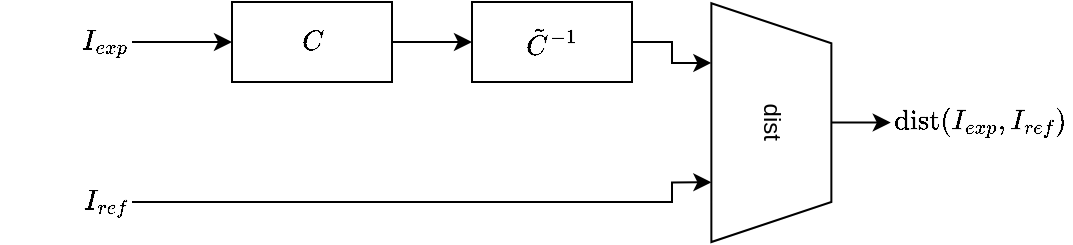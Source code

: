 <mxfile version="21.1.0" type="device">
  <diagram name="Página-1" id="ewI61By78SQCNoef6P6P">
    <mxGraphModel dx="691" dy="384" grid="1" gridSize="10" guides="1" tooltips="1" connect="1" arrows="1" fold="1" page="1" pageScale="1" pageWidth="827" pageHeight="1169" math="1" shadow="0">
      <root>
        <mxCell id="0" />
        <mxCell id="1" parent="0" />
        <mxCell id="ERwKMwote7PyxkMobmdI-23" style="edgeStyle=orthogonalEdgeStyle;rounded=0;orthogonalLoop=1;jettySize=auto;html=1;entryX=0;entryY=0.5;entryDx=0;entryDy=0;" edge="1" parent="1" source="ERwKMwote7PyxkMobmdI-3" target="ERwKMwote7PyxkMobmdI-22">
          <mxGeometry relative="1" as="geometry" />
        </mxCell>
        <mxCell id="ERwKMwote7PyxkMobmdI-3" value="$$C$$" style="rounded=0;whiteSpace=wrap;html=1;" vertex="1" parent="1">
          <mxGeometry x="120" y="320" width="80" height="40" as="geometry" />
        </mxCell>
        <mxCell id="ERwKMwote7PyxkMobmdI-4" value="" style="endArrow=classic;html=1;rounded=0;entryX=0;entryY=0.5;entryDx=0;entryDy=0;exitX=1;exitY=0.5;exitDx=0;exitDy=0;" edge="1" parent="1" source="ERwKMwote7PyxkMobmdI-7" target="ERwKMwote7PyxkMobmdI-3">
          <mxGeometry width="50" height="50" relative="1" as="geometry">
            <mxPoint x="80" y="350" as="sourcePoint" />
            <mxPoint x="440" y="570" as="targetPoint" />
          </mxGeometry>
        </mxCell>
        <mxCell id="ERwKMwote7PyxkMobmdI-7" value="$$I_{exp}$$" style="text;html=1;strokeColor=none;fillColor=none;align=right;verticalAlign=middle;whiteSpace=wrap;rounded=0;" vertex="1" parent="1">
          <mxGeometry x="40" y="325" width="30" height="30" as="geometry" />
        </mxCell>
        <mxCell id="ERwKMwote7PyxkMobmdI-10" style="edgeStyle=orthogonalEdgeStyle;rounded=0;orthogonalLoop=1;jettySize=auto;html=1;entryX=0.75;entryY=1;entryDx=0;entryDy=0;" edge="1" parent="1" source="ERwKMwote7PyxkMobmdI-8" target="ERwKMwote7PyxkMobmdI-11">
          <mxGeometry relative="1" as="geometry">
            <mxPoint x="120" y="420" as="targetPoint" />
            <Array as="points">
              <mxPoint x="340" y="420" />
              <mxPoint x="340" y="410" />
            </Array>
          </mxGeometry>
        </mxCell>
        <mxCell id="ERwKMwote7PyxkMobmdI-8" value="$$I_{ref}$$" style="text;html=1;strokeColor=none;fillColor=none;align=right;verticalAlign=middle;whiteSpace=wrap;rounded=0;" vertex="1" parent="1">
          <mxGeometry x="40" y="405" width="30" height="30" as="geometry" />
        </mxCell>
        <mxCell id="ERwKMwote7PyxkMobmdI-20" style="edgeStyle=orthogonalEdgeStyle;rounded=0;orthogonalLoop=1;jettySize=auto;html=1;entryX=0.25;entryY=1;entryDx=0;entryDy=0;exitX=1;exitY=0.5;exitDx=0;exitDy=0;" edge="1" parent="1" source="ERwKMwote7PyxkMobmdI-22" target="ERwKMwote7PyxkMobmdI-11">
          <mxGeometry relative="1" as="geometry">
            <mxPoint x="400" y="380" as="targetPoint" />
          </mxGeometry>
        </mxCell>
        <mxCell id="ERwKMwote7PyxkMobmdI-24" style="edgeStyle=orthogonalEdgeStyle;rounded=0;orthogonalLoop=1;jettySize=auto;html=1;entryX=0;entryY=0.5;entryDx=0;entryDy=0;" edge="1" parent="1" source="ERwKMwote7PyxkMobmdI-11" target="ERwKMwote7PyxkMobmdI-21">
          <mxGeometry relative="1" as="geometry" />
        </mxCell>
        <mxCell id="ERwKMwote7PyxkMobmdI-11" value="dist" style="shape=trapezoid;perimeter=trapezoidPerimeter;whiteSpace=wrap;html=1;fixedSize=1;rotation=90;" vertex="1" parent="1">
          <mxGeometry x="330" y="350.31" width="119.37" height="60" as="geometry" />
        </mxCell>
        <mxCell id="ERwKMwote7PyxkMobmdI-21" value="$$\text{dist}(I_{exp}, I_{ref})$$" style="text;html=1;strokeColor=none;fillColor=none;align=left;verticalAlign=middle;whiteSpace=wrap;rounded=0;" vertex="1" parent="1">
          <mxGeometry x="449.37" y="365.31" width="90" height="30" as="geometry" />
        </mxCell>
        <mxCell id="ERwKMwote7PyxkMobmdI-22" value="$$\tilde{C}^{-1}$$" style="rounded=0;whiteSpace=wrap;html=1;" vertex="1" parent="1">
          <mxGeometry x="240" y="320" width="80" height="40" as="geometry" />
        </mxCell>
      </root>
    </mxGraphModel>
  </diagram>
</mxfile>
